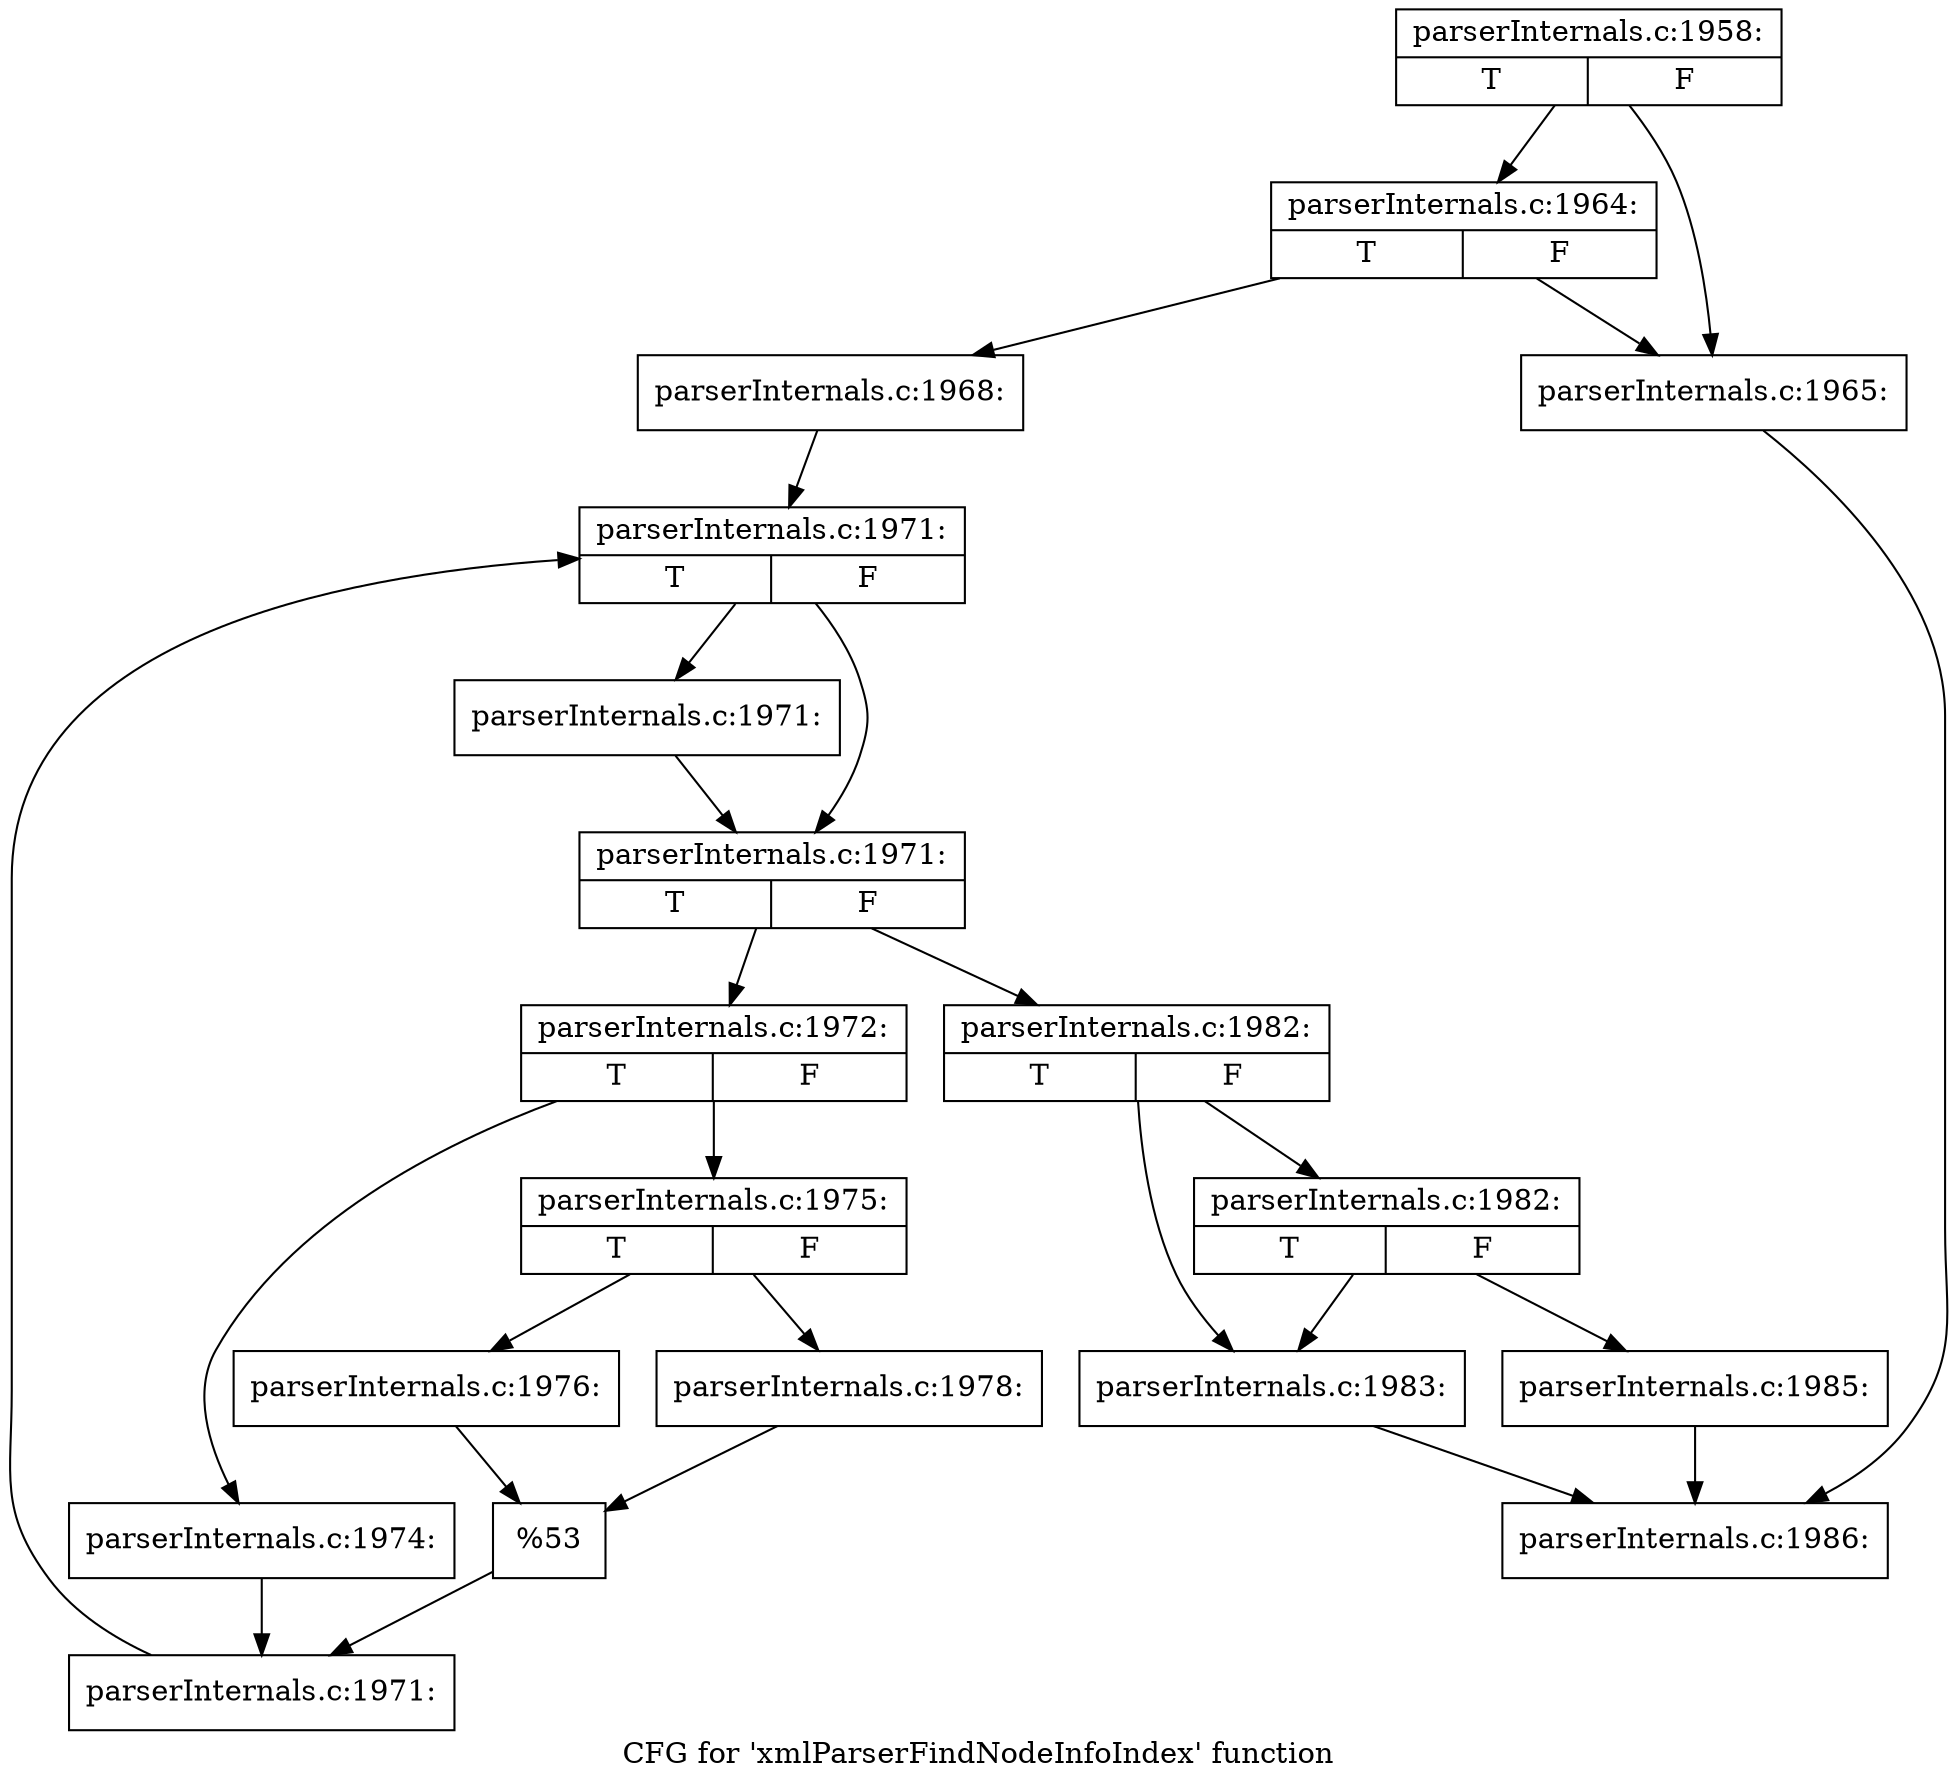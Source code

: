 digraph "CFG for 'xmlParserFindNodeInfoIndex' function" {
	label="CFG for 'xmlParserFindNodeInfoIndex' function";

	Node0x4f9e7e0 [shape=record,label="{parserInternals.c:1958:|{<s0>T|<s1>F}}"];
	Node0x4f9e7e0 -> Node0x4e16b80;
	Node0x4f9e7e0 -> Node0x4f04950;
	Node0x4f04950 [shape=record,label="{parserInternals.c:1964:|{<s0>T|<s1>F}}"];
	Node0x4f04950 -> Node0x4e16b80;
	Node0x4f04950 -> Node0x4e16bd0;
	Node0x4e16b80 [shape=record,label="{parserInternals.c:1965:}"];
	Node0x4e16b80 -> Node0x4fa4b60;
	Node0x4e16bd0 [shape=record,label="{parserInternals.c:1968:}"];
	Node0x4e16bd0 -> Node0x4f054f0;
	Node0x4f054f0 [shape=record,label="{parserInternals.c:1971:|{<s0>T|<s1>F}}"];
	Node0x4f054f0 -> Node0x4f057e0;
	Node0x4f054f0 -> Node0x4f05790;
	Node0x4f057e0 [shape=record,label="{parserInternals.c:1971:}"];
	Node0x4f057e0 -> Node0x4f05790;
	Node0x4f05790 [shape=record,label="{parserInternals.c:1971:|{<s0>T|<s1>F}}"];
	Node0x4f05790 -> Node0x4f05cc0;
	Node0x4f05790 -> Node0x4f05710;
	Node0x4f05cc0 [shape=record,label="{parserInternals.c:1972:|{<s0>T|<s1>F}}"];
	Node0x4f05cc0 -> Node0x4fa94f0;
	Node0x4f05cc0 -> Node0x4fa9590;
	Node0x4fa94f0 [shape=record,label="{parserInternals.c:1974:}"];
	Node0x4fa94f0 -> Node0x4fa9540;
	Node0x4fa9590 [shape=record,label="{parserInternals.c:1975:|{<s0>T|<s1>F}}"];
	Node0x4fa9590 -> Node0x4fa9eb0;
	Node0x4fa9590 -> Node0x4fa9f50;
	Node0x4fa9eb0 [shape=record,label="{parserInternals.c:1976:}"];
	Node0x4fa9eb0 -> Node0x4fa9f00;
	Node0x4fa9f50 [shape=record,label="{parserInternals.c:1978:}"];
	Node0x4fa9f50 -> Node0x4fa9f00;
	Node0x4fa9f00 [shape=record,label="{%53}"];
	Node0x4fa9f00 -> Node0x4fa9540;
	Node0x4fa9540 [shape=record,label="{parserInternals.c:1971:}"];
	Node0x4fa9540 -> Node0x4f054f0;
	Node0x4f05710 [shape=record,label="{parserInternals.c:1982:|{<s0>T|<s1>F}}"];
	Node0x4f05710 -> Node0x4faadb0;
	Node0x4f05710 -> Node0x4faaea0;
	Node0x4faaea0 [shape=record,label="{parserInternals.c:1982:|{<s0>T|<s1>F}}"];
	Node0x4faaea0 -> Node0x4faadb0;
	Node0x4faaea0 -> Node0x4faae50;
	Node0x4faadb0 [shape=record,label="{parserInternals.c:1983:}"];
	Node0x4faadb0 -> Node0x4fa4b60;
	Node0x4faae50 [shape=record,label="{parserInternals.c:1985:}"];
	Node0x4faae50 -> Node0x4fa4b60;
	Node0x4fa4b60 [shape=record,label="{parserInternals.c:1986:}"];
}
